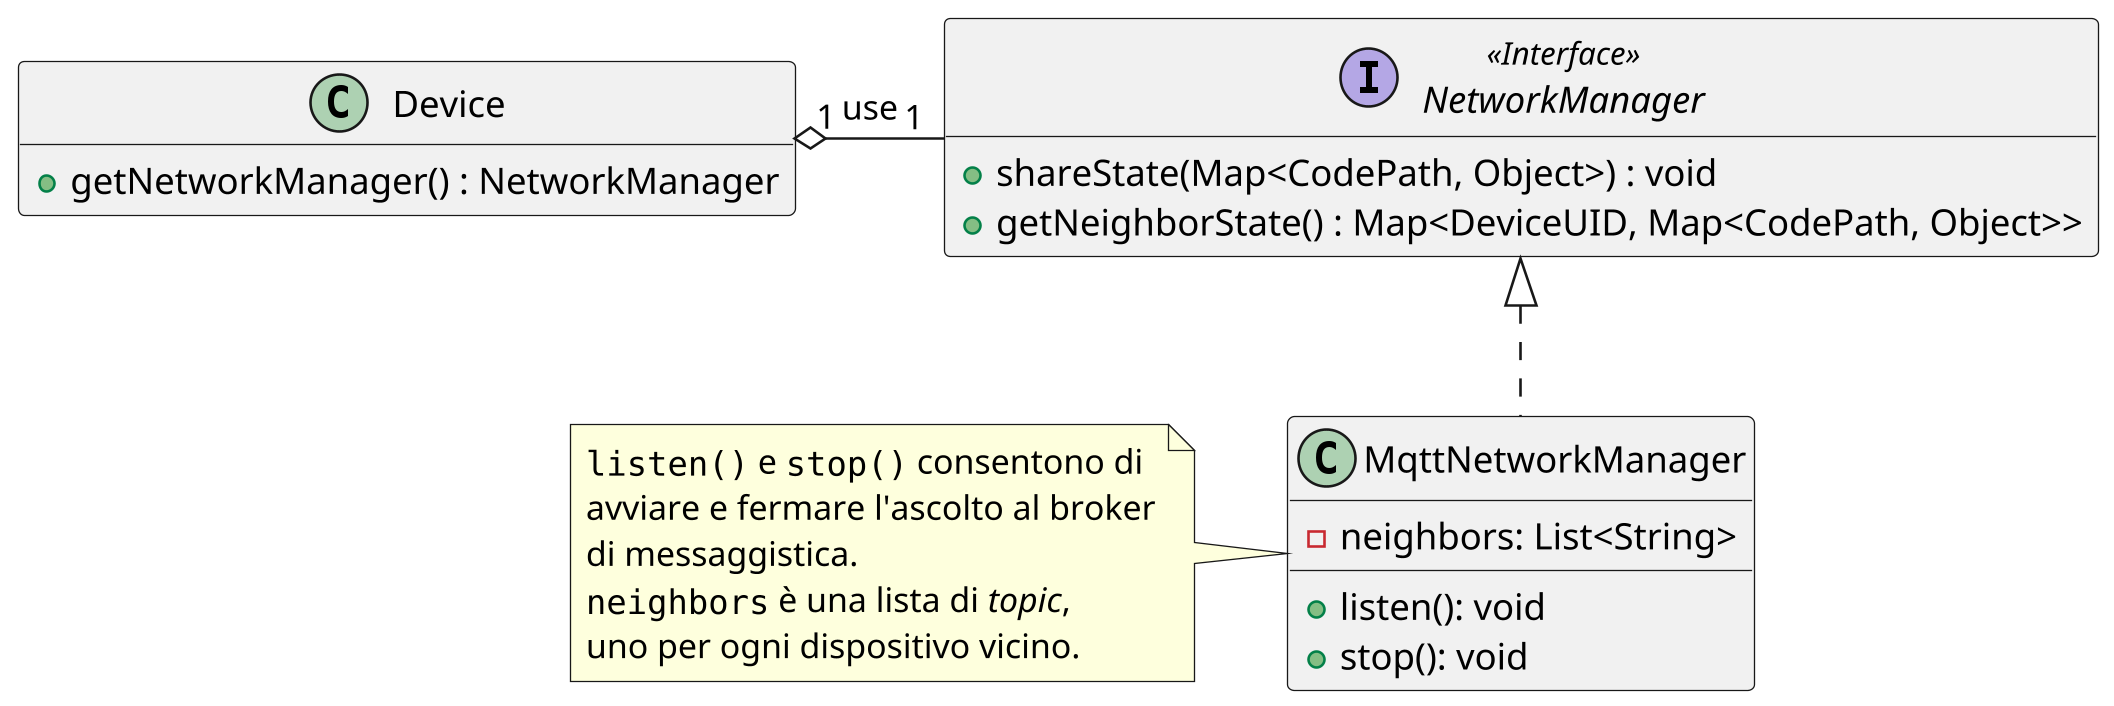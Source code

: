 @startuml

skinparam dpi 250
hide empty members

Device "1" o- "1" NetworkManager : use
NetworkManager <|.. MqttNetworkManager
interface NetworkManager <<Interface>> {
  +shareState(Map<CodePath, Object>) : void
  +getNeighborState() : Map<DeviceUID, Map<CodePath, Object>>
}

class MqttNetworkManager {
  -neighbors: List<String>
  +listen(): void
  +stop(): void
}
note left
""listen()"" e ""stop()"" consentono di
avviare e fermare l'ascolto al broker
di messaggistica.
""neighbors"" è una lista di //topic//,
uno per ogni dispositivo vicino.
end note

class Device {
  +getNetworkManager() : NetworkManager
}

@enduml